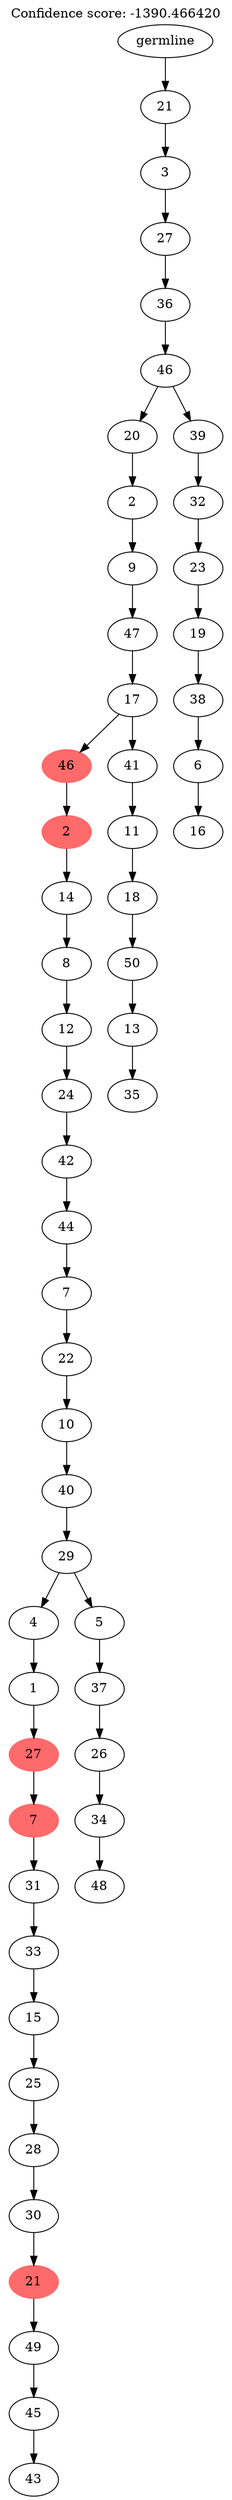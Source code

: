 digraph g {
	"54" -> "55";
	"55" [label="43"];
	"53" -> "54";
	"54" [label="45"];
	"52" -> "53";
	"53" [label="49"];
	"51" -> "52";
	"52" [color=indianred1, style=filled, label="21"];
	"50" -> "51";
	"51" [label="30"];
	"49" -> "50";
	"50" [label="28"];
	"48" -> "49";
	"49" [label="25"];
	"47" -> "48";
	"48" [label="15"];
	"46" -> "47";
	"47" [label="33"];
	"45" -> "46";
	"46" [label="31"];
	"44" -> "45";
	"45" [color=indianred1, style=filled, label="7"];
	"43" -> "44";
	"44" [color=indianred1, style=filled, label="27"];
	"42" -> "43";
	"43" [label="1"];
	"40" -> "41";
	"41" [label="48"];
	"39" -> "40";
	"40" [label="34"];
	"38" -> "39";
	"39" [label="26"];
	"37" -> "38";
	"38" [label="37"];
	"36" -> "37";
	"37" [label="5"];
	"36" -> "42";
	"42" [label="4"];
	"35" -> "36";
	"36" [label="29"];
	"34" -> "35";
	"35" [label="40"];
	"33" -> "34";
	"34" [label="10"];
	"32" -> "33";
	"33" [label="22"];
	"31" -> "32";
	"32" [label="7"];
	"30" -> "31";
	"31" [label="44"];
	"29" -> "30";
	"30" [label="42"];
	"28" -> "29";
	"29" [label="24"];
	"27" -> "28";
	"28" [label="12"];
	"26" -> "27";
	"27" [label="8"];
	"25" -> "26";
	"26" [label="14"];
	"24" -> "25";
	"25" [color=indianred1, style=filled, label="2"];
	"22" -> "23";
	"23" [label="35"];
	"21" -> "22";
	"22" [label="13"];
	"20" -> "21";
	"21" [label="50"];
	"19" -> "20";
	"20" [label="18"];
	"18" -> "19";
	"19" [label="11"];
	"17" -> "18";
	"18" [label="41"];
	"17" -> "24";
	"24" [color=indianred1, style=filled, label="46"];
	"16" -> "17";
	"17" [label="17"];
	"15" -> "16";
	"16" [label="47"];
	"14" -> "15";
	"15" [label="9"];
	"13" -> "14";
	"14" [label="2"];
	"11" -> "12";
	"12" [label="16"];
	"10" -> "11";
	"11" [label="6"];
	"9" -> "10";
	"10" [label="38"];
	"8" -> "9";
	"9" [label="19"];
	"7" -> "8";
	"8" [label="23"];
	"6" -> "7";
	"7" [label="32"];
	"5" -> "6";
	"6" [label="39"];
	"5" -> "13";
	"13" [label="20"];
	"4" -> "5";
	"5" [label="46"];
	"3" -> "4";
	"4" [label="36"];
	"2" -> "3";
	"3" [label="27"];
	"1" -> "2";
	"2" [label="3"];
	"0" -> "1";
	"1" [label="21"];
	"0" [label="germline"];
	labelloc="t";
	label="Confidence score: -1390.466420";
}

